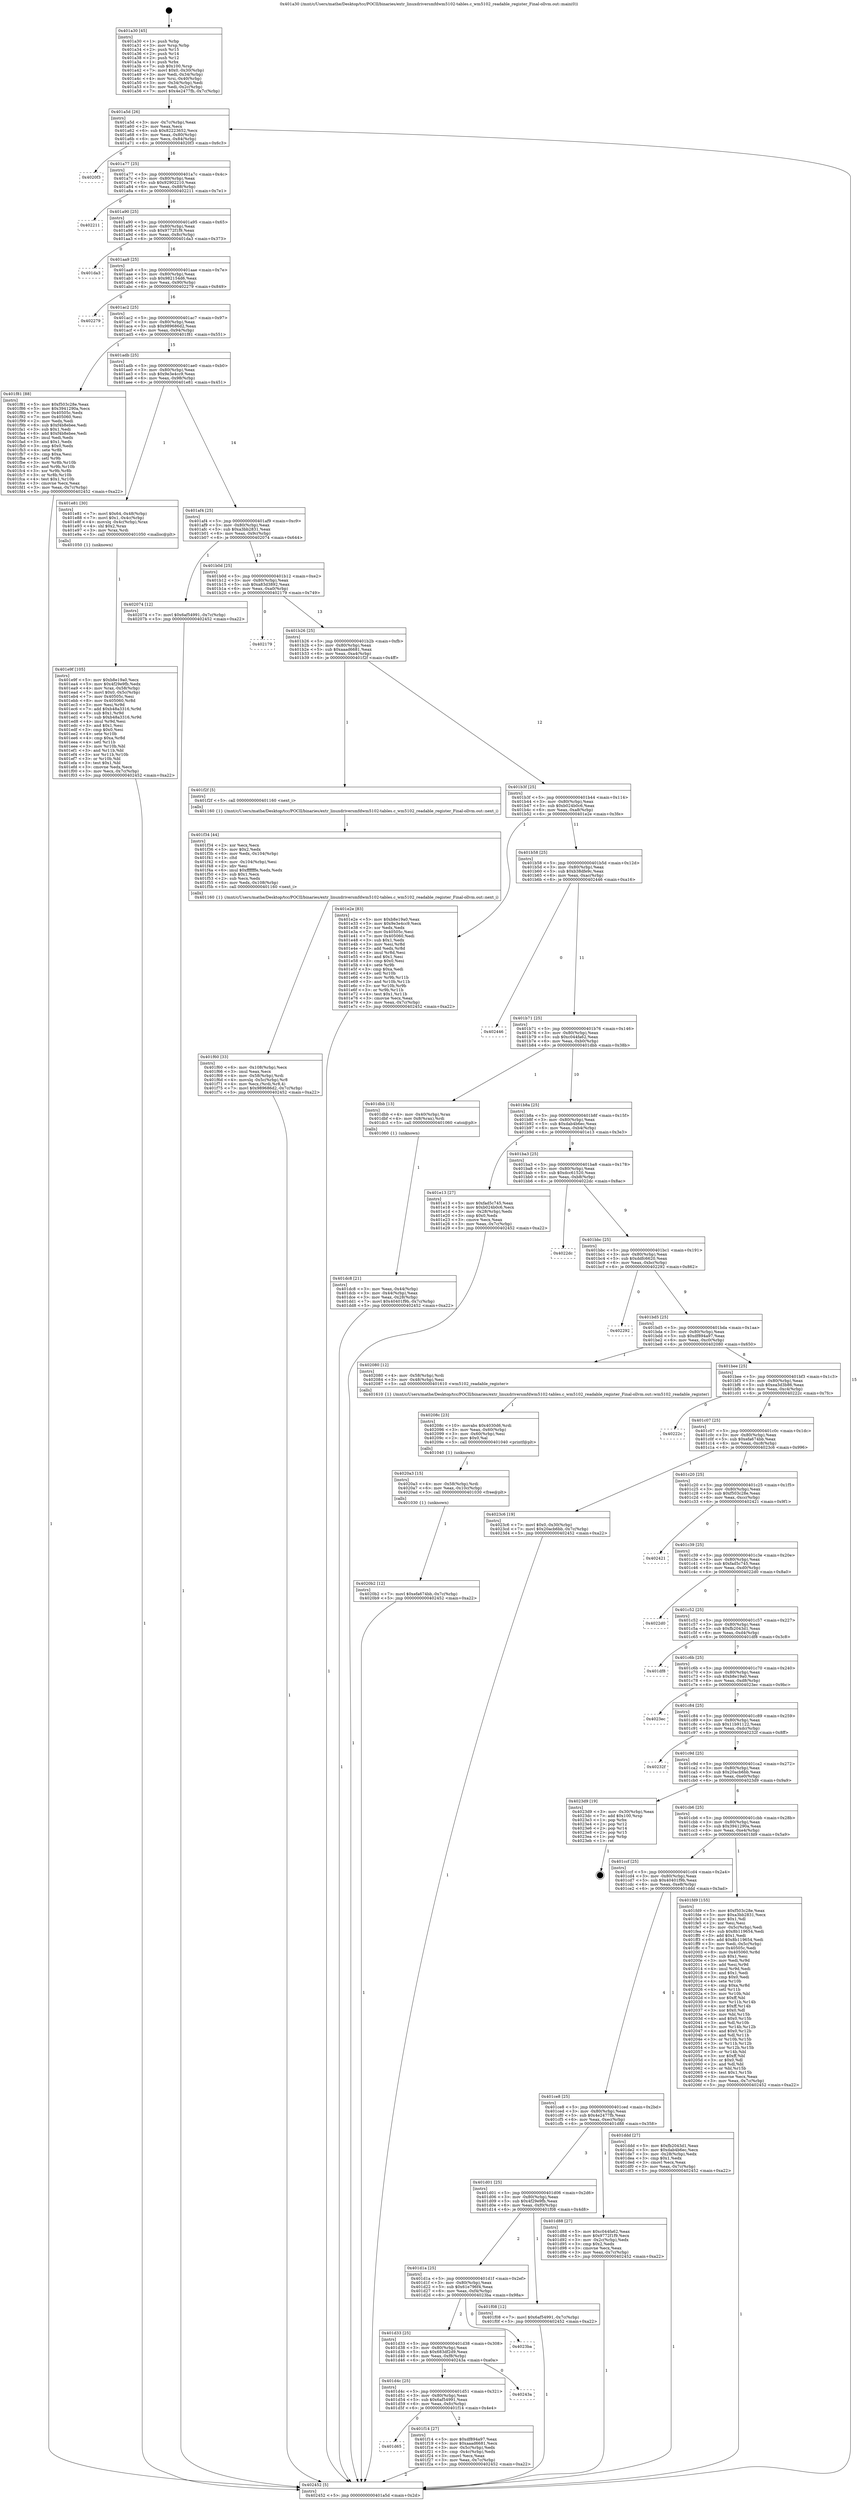 digraph "0x401a30" {
  label = "0x401a30 (/mnt/c/Users/mathe/Desktop/tcc/POCII/binaries/extr_linuxdriversmfdwm5102-tables.c_wm5102_readable_register_Final-ollvm.out::main(0))"
  labelloc = "t"
  node[shape=record]

  Entry [label="",width=0.3,height=0.3,shape=circle,fillcolor=black,style=filled]
  "0x401a5d" [label="{
     0x401a5d [26]\l
     | [instrs]\l
     &nbsp;&nbsp;0x401a5d \<+3\>: mov -0x7c(%rbp),%eax\l
     &nbsp;&nbsp;0x401a60 \<+2\>: mov %eax,%ecx\l
     &nbsp;&nbsp;0x401a62 \<+6\>: sub $0x82223652,%ecx\l
     &nbsp;&nbsp;0x401a68 \<+3\>: mov %eax,-0x80(%rbp)\l
     &nbsp;&nbsp;0x401a6b \<+6\>: mov %ecx,-0x84(%rbp)\l
     &nbsp;&nbsp;0x401a71 \<+6\>: je 00000000004020f3 \<main+0x6c3\>\l
  }"]
  "0x4020f3" [label="{
     0x4020f3\l
  }", style=dashed]
  "0x401a77" [label="{
     0x401a77 [25]\l
     | [instrs]\l
     &nbsp;&nbsp;0x401a77 \<+5\>: jmp 0000000000401a7c \<main+0x4c\>\l
     &nbsp;&nbsp;0x401a7c \<+3\>: mov -0x80(%rbp),%eax\l
     &nbsp;&nbsp;0x401a7f \<+5\>: sub $0x92902210,%eax\l
     &nbsp;&nbsp;0x401a84 \<+6\>: mov %eax,-0x88(%rbp)\l
     &nbsp;&nbsp;0x401a8a \<+6\>: je 0000000000402211 \<main+0x7e1\>\l
  }"]
  Exit [label="",width=0.3,height=0.3,shape=circle,fillcolor=black,style=filled,peripheries=2]
  "0x402211" [label="{
     0x402211\l
  }", style=dashed]
  "0x401a90" [label="{
     0x401a90 [25]\l
     | [instrs]\l
     &nbsp;&nbsp;0x401a90 \<+5\>: jmp 0000000000401a95 \<main+0x65\>\l
     &nbsp;&nbsp;0x401a95 \<+3\>: mov -0x80(%rbp),%eax\l
     &nbsp;&nbsp;0x401a98 \<+5\>: sub $0x9772f1f9,%eax\l
     &nbsp;&nbsp;0x401a9d \<+6\>: mov %eax,-0x8c(%rbp)\l
     &nbsp;&nbsp;0x401aa3 \<+6\>: je 0000000000401da3 \<main+0x373\>\l
  }"]
  "0x4020b2" [label="{
     0x4020b2 [12]\l
     | [instrs]\l
     &nbsp;&nbsp;0x4020b2 \<+7\>: movl $0xefa674bb,-0x7c(%rbp)\l
     &nbsp;&nbsp;0x4020b9 \<+5\>: jmp 0000000000402452 \<main+0xa22\>\l
  }"]
  "0x401da3" [label="{
     0x401da3\l
  }", style=dashed]
  "0x401aa9" [label="{
     0x401aa9 [25]\l
     | [instrs]\l
     &nbsp;&nbsp;0x401aa9 \<+5\>: jmp 0000000000401aae \<main+0x7e\>\l
     &nbsp;&nbsp;0x401aae \<+3\>: mov -0x80(%rbp),%eax\l
     &nbsp;&nbsp;0x401ab1 \<+5\>: sub $0x982154d6,%eax\l
     &nbsp;&nbsp;0x401ab6 \<+6\>: mov %eax,-0x90(%rbp)\l
     &nbsp;&nbsp;0x401abc \<+6\>: je 0000000000402279 \<main+0x849\>\l
  }"]
  "0x4020a3" [label="{
     0x4020a3 [15]\l
     | [instrs]\l
     &nbsp;&nbsp;0x4020a3 \<+4\>: mov -0x58(%rbp),%rdi\l
     &nbsp;&nbsp;0x4020a7 \<+6\>: mov %eax,-0x10c(%rbp)\l
     &nbsp;&nbsp;0x4020ad \<+5\>: call 0000000000401030 \<free@plt\>\l
     | [calls]\l
     &nbsp;&nbsp;0x401030 \{1\} (unknown)\l
  }"]
  "0x402279" [label="{
     0x402279\l
  }", style=dashed]
  "0x401ac2" [label="{
     0x401ac2 [25]\l
     | [instrs]\l
     &nbsp;&nbsp;0x401ac2 \<+5\>: jmp 0000000000401ac7 \<main+0x97\>\l
     &nbsp;&nbsp;0x401ac7 \<+3\>: mov -0x80(%rbp),%eax\l
     &nbsp;&nbsp;0x401aca \<+5\>: sub $0x989686d2,%eax\l
     &nbsp;&nbsp;0x401acf \<+6\>: mov %eax,-0x94(%rbp)\l
     &nbsp;&nbsp;0x401ad5 \<+6\>: je 0000000000401f81 \<main+0x551\>\l
  }"]
  "0x40208c" [label="{
     0x40208c [23]\l
     | [instrs]\l
     &nbsp;&nbsp;0x40208c \<+10\>: movabs $0x4030d6,%rdi\l
     &nbsp;&nbsp;0x402096 \<+3\>: mov %eax,-0x60(%rbp)\l
     &nbsp;&nbsp;0x402099 \<+3\>: mov -0x60(%rbp),%esi\l
     &nbsp;&nbsp;0x40209c \<+2\>: mov $0x0,%al\l
     &nbsp;&nbsp;0x40209e \<+5\>: call 0000000000401040 \<printf@plt\>\l
     | [calls]\l
     &nbsp;&nbsp;0x401040 \{1\} (unknown)\l
  }"]
  "0x401f81" [label="{
     0x401f81 [88]\l
     | [instrs]\l
     &nbsp;&nbsp;0x401f81 \<+5\>: mov $0xf503c28e,%eax\l
     &nbsp;&nbsp;0x401f86 \<+5\>: mov $0x3941290a,%ecx\l
     &nbsp;&nbsp;0x401f8b \<+7\>: mov 0x40505c,%edx\l
     &nbsp;&nbsp;0x401f92 \<+7\>: mov 0x405060,%esi\l
     &nbsp;&nbsp;0x401f99 \<+2\>: mov %edx,%edi\l
     &nbsp;&nbsp;0x401f9b \<+6\>: sub $0xf4b8ebee,%edi\l
     &nbsp;&nbsp;0x401fa1 \<+3\>: sub $0x1,%edi\l
     &nbsp;&nbsp;0x401fa4 \<+6\>: add $0xf4b8ebee,%edi\l
     &nbsp;&nbsp;0x401faa \<+3\>: imul %edi,%edx\l
     &nbsp;&nbsp;0x401fad \<+3\>: and $0x1,%edx\l
     &nbsp;&nbsp;0x401fb0 \<+3\>: cmp $0x0,%edx\l
     &nbsp;&nbsp;0x401fb3 \<+4\>: sete %r8b\l
     &nbsp;&nbsp;0x401fb7 \<+3\>: cmp $0xa,%esi\l
     &nbsp;&nbsp;0x401fba \<+4\>: setl %r9b\l
     &nbsp;&nbsp;0x401fbe \<+3\>: mov %r8b,%r10b\l
     &nbsp;&nbsp;0x401fc1 \<+3\>: and %r9b,%r10b\l
     &nbsp;&nbsp;0x401fc4 \<+3\>: xor %r9b,%r8b\l
     &nbsp;&nbsp;0x401fc7 \<+3\>: or %r8b,%r10b\l
     &nbsp;&nbsp;0x401fca \<+4\>: test $0x1,%r10b\l
     &nbsp;&nbsp;0x401fce \<+3\>: cmovne %ecx,%eax\l
     &nbsp;&nbsp;0x401fd1 \<+3\>: mov %eax,-0x7c(%rbp)\l
     &nbsp;&nbsp;0x401fd4 \<+5\>: jmp 0000000000402452 \<main+0xa22\>\l
  }"]
  "0x401adb" [label="{
     0x401adb [25]\l
     | [instrs]\l
     &nbsp;&nbsp;0x401adb \<+5\>: jmp 0000000000401ae0 \<main+0xb0\>\l
     &nbsp;&nbsp;0x401ae0 \<+3\>: mov -0x80(%rbp),%eax\l
     &nbsp;&nbsp;0x401ae3 \<+5\>: sub $0x9e3e4cc9,%eax\l
     &nbsp;&nbsp;0x401ae8 \<+6\>: mov %eax,-0x98(%rbp)\l
     &nbsp;&nbsp;0x401aee \<+6\>: je 0000000000401e81 \<main+0x451\>\l
  }"]
  "0x401f60" [label="{
     0x401f60 [33]\l
     | [instrs]\l
     &nbsp;&nbsp;0x401f60 \<+6\>: mov -0x108(%rbp),%ecx\l
     &nbsp;&nbsp;0x401f66 \<+3\>: imul %eax,%ecx\l
     &nbsp;&nbsp;0x401f69 \<+4\>: mov -0x58(%rbp),%rdi\l
     &nbsp;&nbsp;0x401f6d \<+4\>: movslq -0x5c(%rbp),%r8\l
     &nbsp;&nbsp;0x401f71 \<+4\>: mov %ecx,(%rdi,%r8,4)\l
     &nbsp;&nbsp;0x401f75 \<+7\>: movl $0x989686d2,-0x7c(%rbp)\l
     &nbsp;&nbsp;0x401f7c \<+5\>: jmp 0000000000402452 \<main+0xa22\>\l
  }"]
  "0x401e81" [label="{
     0x401e81 [30]\l
     | [instrs]\l
     &nbsp;&nbsp;0x401e81 \<+7\>: movl $0x64,-0x48(%rbp)\l
     &nbsp;&nbsp;0x401e88 \<+7\>: movl $0x1,-0x4c(%rbp)\l
     &nbsp;&nbsp;0x401e8f \<+4\>: movslq -0x4c(%rbp),%rax\l
     &nbsp;&nbsp;0x401e93 \<+4\>: shl $0x2,%rax\l
     &nbsp;&nbsp;0x401e97 \<+3\>: mov %rax,%rdi\l
     &nbsp;&nbsp;0x401e9a \<+5\>: call 0000000000401050 \<malloc@plt\>\l
     | [calls]\l
     &nbsp;&nbsp;0x401050 \{1\} (unknown)\l
  }"]
  "0x401af4" [label="{
     0x401af4 [25]\l
     | [instrs]\l
     &nbsp;&nbsp;0x401af4 \<+5\>: jmp 0000000000401af9 \<main+0xc9\>\l
     &nbsp;&nbsp;0x401af9 \<+3\>: mov -0x80(%rbp),%eax\l
     &nbsp;&nbsp;0x401afc \<+5\>: sub $0xa3bb2831,%eax\l
     &nbsp;&nbsp;0x401b01 \<+6\>: mov %eax,-0x9c(%rbp)\l
     &nbsp;&nbsp;0x401b07 \<+6\>: je 0000000000402074 \<main+0x644\>\l
  }"]
  "0x401f34" [label="{
     0x401f34 [44]\l
     | [instrs]\l
     &nbsp;&nbsp;0x401f34 \<+2\>: xor %ecx,%ecx\l
     &nbsp;&nbsp;0x401f36 \<+5\>: mov $0x2,%edx\l
     &nbsp;&nbsp;0x401f3b \<+6\>: mov %edx,-0x104(%rbp)\l
     &nbsp;&nbsp;0x401f41 \<+1\>: cltd\l
     &nbsp;&nbsp;0x401f42 \<+6\>: mov -0x104(%rbp),%esi\l
     &nbsp;&nbsp;0x401f48 \<+2\>: idiv %esi\l
     &nbsp;&nbsp;0x401f4a \<+6\>: imul $0xfffffffe,%edx,%edx\l
     &nbsp;&nbsp;0x401f50 \<+3\>: sub $0x1,%ecx\l
     &nbsp;&nbsp;0x401f53 \<+2\>: sub %ecx,%edx\l
     &nbsp;&nbsp;0x401f55 \<+6\>: mov %edx,-0x108(%rbp)\l
     &nbsp;&nbsp;0x401f5b \<+5\>: call 0000000000401160 \<next_i\>\l
     | [calls]\l
     &nbsp;&nbsp;0x401160 \{1\} (/mnt/c/Users/mathe/Desktop/tcc/POCII/binaries/extr_linuxdriversmfdwm5102-tables.c_wm5102_readable_register_Final-ollvm.out::next_i)\l
  }"]
  "0x402074" [label="{
     0x402074 [12]\l
     | [instrs]\l
     &nbsp;&nbsp;0x402074 \<+7\>: movl $0x6af54991,-0x7c(%rbp)\l
     &nbsp;&nbsp;0x40207b \<+5\>: jmp 0000000000402452 \<main+0xa22\>\l
  }"]
  "0x401b0d" [label="{
     0x401b0d [25]\l
     | [instrs]\l
     &nbsp;&nbsp;0x401b0d \<+5\>: jmp 0000000000401b12 \<main+0xe2\>\l
     &nbsp;&nbsp;0x401b12 \<+3\>: mov -0x80(%rbp),%eax\l
     &nbsp;&nbsp;0x401b15 \<+5\>: sub $0xa83d3892,%eax\l
     &nbsp;&nbsp;0x401b1a \<+6\>: mov %eax,-0xa0(%rbp)\l
     &nbsp;&nbsp;0x401b20 \<+6\>: je 0000000000402179 \<main+0x749\>\l
  }"]
  "0x401d65" [label="{
     0x401d65\l
  }", style=dashed]
  "0x402179" [label="{
     0x402179\l
  }", style=dashed]
  "0x401b26" [label="{
     0x401b26 [25]\l
     | [instrs]\l
     &nbsp;&nbsp;0x401b26 \<+5\>: jmp 0000000000401b2b \<main+0xfb\>\l
     &nbsp;&nbsp;0x401b2b \<+3\>: mov -0x80(%rbp),%eax\l
     &nbsp;&nbsp;0x401b2e \<+5\>: sub $0xaaad6681,%eax\l
     &nbsp;&nbsp;0x401b33 \<+6\>: mov %eax,-0xa4(%rbp)\l
     &nbsp;&nbsp;0x401b39 \<+6\>: je 0000000000401f2f \<main+0x4ff\>\l
  }"]
  "0x401f14" [label="{
     0x401f14 [27]\l
     | [instrs]\l
     &nbsp;&nbsp;0x401f14 \<+5\>: mov $0xdf894a97,%eax\l
     &nbsp;&nbsp;0x401f19 \<+5\>: mov $0xaaad6681,%ecx\l
     &nbsp;&nbsp;0x401f1e \<+3\>: mov -0x5c(%rbp),%edx\l
     &nbsp;&nbsp;0x401f21 \<+3\>: cmp -0x4c(%rbp),%edx\l
     &nbsp;&nbsp;0x401f24 \<+3\>: cmovl %ecx,%eax\l
     &nbsp;&nbsp;0x401f27 \<+3\>: mov %eax,-0x7c(%rbp)\l
     &nbsp;&nbsp;0x401f2a \<+5\>: jmp 0000000000402452 \<main+0xa22\>\l
  }"]
  "0x401f2f" [label="{
     0x401f2f [5]\l
     | [instrs]\l
     &nbsp;&nbsp;0x401f2f \<+5\>: call 0000000000401160 \<next_i\>\l
     | [calls]\l
     &nbsp;&nbsp;0x401160 \{1\} (/mnt/c/Users/mathe/Desktop/tcc/POCII/binaries/extr_linuxdriversmfdwm5102-tables.c_wm5102_readable_register_Final-ollvm.out::next_i)\l
  }"]
  "0x401b3f" [label="{
     0x401b3f [25]\l
     | [instrs]\l
     &nbsp;&nbsp;0x401b3f \<+5\>: jmp 0000000000401b44 \<main+0x114\>\l
     &nbsp;&nbsp;0x401b44 \<+3\>: mov -0x80(%rbp),%eax\l
     &nbsp;&nbsp;0x401b47 \<+5\>: sub $0xb024b0c6,%eax\l
     &nbsp;&nbsp;0x401b4c \<+6\>: mov %eax,-0xa8(%rbp)\l
     &nbsp;&nbsp;0x401b52 \<+6\>: je 0000000000401e2e \<main+0x3fe\>\l
  }"]
  "0x401d4c" [label="{
     0x401d4c [25]\l
     | [instrs]\l
     &nbsp;&nbsp;0x401d4c \<+5\>: jmp 0000000000401d51 \<main+0x321\>\l
     &nbsp;&nbsp;0x401d51 \<+3\>: mov -0x80(%rbp),%eax\l
     &nbsp;&nbsp;0x401d54 \<+5\>: sub $0x6af54991,%eax\l
     &nbsp;&nbsp;0x401d59 \<+6\>: mov %eax,-0xfc(%rbp)\l
     &nbsp;&nbsp;0x401d5f \<+6\>: je 0000000000401f14 \<main+0x4e4\>\l
  }"]
  "0x401e2e" [label="{
     0x401e2e [83]\l
     | [instrs]\l
     &nbsp;&nbsp;0x401e2e \<+5\>: mov $0xb8e19a0,%eax\l
     &nbsp;&nbsp;0x401e33 \<+5\>: mov $0x9e3e4cc9,%ecx\l
     &nbsp;&nbsp;0x401e38 \<+2\>: xor %edx,%edx\l
     &nbsp;&nbsp;0x401e3a \<+7\>: mov 0x40505c,%esi\l
     &nbsp;&nbsp;0x401e41 \<+7\>: mov 0x405060,%edi\l
     &nbsp;&nbsp;0x401e48 \<+3\>: sub $0x1,%edx\l
     &nbsp;&nbsp;0x401e4b \<+3\>: mov %esi,%r8d\l
     &nbsp;&nbsp;0x401e4e \<+3\>: add %edx,%r8d\l
     &nbsp;&nbsp;0x401e51 \<+4\>: imul %r8d,%esi\l
     &nbsp;&nbsp;0x401e55 \<+3\>: and $0x1,%esi\l
     &nbsp;&nbsp;0x401e58 \<+3\>: cmp $0x0,%esi\l
     &nbsp;&nbsp;0x401e5b \<+4\>: sete %r9b\l
     &nbsp;&nbsp;0x401e5f \<+3\>: cmp $0xa,%edi\l
     &nbsp;&nbsp;0x401e62 \<+4\>: setl %r10b\l
     &nbsp;&nbsp;0x401e66 \<+3\>: mov %r9b,%r11b\l
     &nbsp;&nbsp;0x401e69 \<+3\>: and %r10b,%r11b\l
     &nbsp;&nbsp;0x401e6c \<+3\>: xor %r10b,%r9b\l
     &nbsp;&nbsp;0x401e6f \<+3\>: or %r9b,%r11b\l
     &nbsp;&nbsp;0x401e72 \<+4\>: test $0x1,%r11b\l
     &nbsp;&nbsp;0x401e76 \<+3\>: cmovne %ecx,%eax\l
     &nbsp;&nbsp;0x401e79 \<+3\>: mov %eax,-0x7c(%rbp)\l
     &nbsp;&nbsp;0x401e7c \<+5\>: jmp 0000000000402452 \<main+0xa22\>\l
  }"]
  "0x401b58" [label="{
     0x401b58 [25]\l
     | [instrs]\l
     &nbsp;&nbsp;0x401b58 \<+5\>: jmp 0000000000401b5d \<main+0x12d\>\l
     &nbsp;&nbsp;0x401b5d \<+3\>: mov -0x80(%rbp),%eax\l
     &nbsp;&nbsp;0x401b60 \<+5\>: sub $0xb38dfe9c,%eax\l
     &nbsp;&nbsp;0x401b65 \<+6\>: mov %eax,-0xac(%rbp)\l
     &nbsp;&nbsp;0x401b6b \<+6\>: je 0000000000402446 \<main+0xa16\>\l
  }"]
  "0x40243a" [label="{
     0x40243a\l
  }", style=dashed]
  "0x402446" [label="{
     0x402446\l
  }", style=dashed]
  "0x401b71" [label="{
     0x401b71 [25]\l
     | [instrs]\l
     &nbsp;&nbsp;0x401b71 \<+5\>: jmp 0000000000401b76 \<main+0x146\>\l
     &nbsp;&nbsp;0x401b76 \<+3\>: mov -0x80(%rbp),%eax\l
     &nbsp;&nbsp;0x401b79 \<+5\>: sub $0xc044fa62,%eax\l
     &nbsp;&nbsp;0x401b7e \<+6\>: mov %eax,-0xb0(%rbp)\l
     &nbsp;&nbsp;0x401b84 \<+6\>: je 0000000000401dbb \<main+0x38b\>\l
  }"]
  "0x401d33" [label="{
     0x401d33 [25]\l
     | [instrs]\l
     &nbsp;&nbsp;0x401d33 \<+5\>: jmp 0000000000401d38 \<main+0x308\>\l
     &nbsp;&nbsp;0x401d38 \<+3\>: mov -0x80(%rbp),%eax\l
     &nbsp;&nbsp;0x401d3b \<+5\>: sub $0x683df2d9,%eax\l
     &nbsp;&nbsp;0x401d40 \<+6\>: mov %eax,-0xf8(%rbp)\l
     &nbsp;&nbsp;0x401d46 \<+6\>: je 000000000040243a \<main+0xa0a\>\l
  }"]
  "0x401dbb" [label="{
     0x401dbb [13]\l
     | [instrs]\l
     &nbsp;&nbsp;0x401dbb \<+4\>: mov -0x40(%rbp),%rax\l
     &nbsp;&nbsp;0x401dbf \<+4\>: mov 0x8(%rax),%rdi\l
     &nbsp;&nbsp;0x401dc3 \<+5\>: call 0000000000401060 \<atoi@plt\>\l
     | [calls]\l
     &nbsp;&nbsp;0x401060 \{1\} (unknown)\l
  }"]
  "0x401b8a" [label="{
     0x401b8a [25]\l
     | [instrs]\l
     &nbsp;&nbsp;0x401b8a \<+5\>: jmp 0000000000401b8f \<main+0x15f\>\l
     &nbsp;&nbsp;0x401b8f \<+3\>: mov -0x80(%rbp),%eax\l
     &nbsp;&nbsp;0x401b92 \<+5\>: sub $0xdab4b6ec,%eax\l
     &nbsp;&nbsp;0x401b97 \<+6\>: mov %eax,-0xb4(%rbp)\l
     &nbsp;&nbsp;0x401b9d \<+6\>: je 0000000000401e13 \<main+0x3e3\>\l
  }"]
  "0x4023ba" [label="{
     0x4023ba\l
  }", style=dashed]
  "0x401e13" [label="{
     0x401e13 [27]\l
     | [instrs]\l
     &nbsp;&nbsp;0x401e13 \<+5\>: mov $0xfad5c745,%eax\l
     &nbsp;&nbsp;0x401e18 \<+5\>: mov $0xb024b0c6,%ecx\l
     &nbsp;&nbsp;0x401e1d \<+3\>: mov -0x28(%rbp),%edx\l
     &nbsp;&nbsp;0x401e20 \<+3\>: cmp $0x0,%edx\l
     &nbsp;&nbsp;0x401e23 \<+3\>: cmove %ecx,%eax\l
     &nbsp;&nbsp;0x401e26 \<+3\>: mov %eax,-0x7c(%rbp)\l
     &nbsp;&nbsp;0x401e29 \<+5\>: jmp 0000000000402452 \<main+0xa22\>\l
  }"]
  "0x401ba3" [label="{
     0x401ba3 [25]\l
     | [instrs]\l
     &nbsp;&nbsp;0x401ba3 \<+5\>: jmp 0000000000401ba8 \<main+0x178\>\l
     &nbsp;&nbsp;0x401ba8 \<+3\>: mov -0x80(%rbp),%eax\l
     &nbsp;&nbsp;0x401bab \<+5\>: sub $0xdcc61520,%eax\l
     &nbsp;&nbsp;0x401bb0 \<+6\>: mov %eax,-0xb8(%rbp)\l
     &nbsp;&nbsp;0x401bb6 \<+6\>: je 00000000004022dc \<main+0x8ac\>\l
  }"]
  "0x401d1a" [label="{
     0x401d1a [25]\l
     | [instrs]\l
     &nbsp;&nbsp;0x401d1a \<+5\>: jmp 0000000000401d1f \<main+0x2ef\>\l
     &nbsp;&nbsp;0x401d1f \<+3\>: mov -0x80(%rbp),%eax\l
     &nbsp;&nbsp;0x401d22 \<+5\>: sub $0x61e796f4,%eax\l
     &nbsp;&nbsp;0x401d27 \<+6\>: mov %eax,-0xf4(%rbp)\l
     &nbsp;&nbsp;0x401d2d \<+6\>: je 00000000004023ba \<main+0x98a\>\l
  }"]
  "0x4022dc" [label="{
     0x4022dc\l
  }", style=dashed]
  "0x401bbc" [label="{
     0x401bbc [25]\l
     | [instrs]\l
     &nbsp;&nbsp;0x401bbc \<+5\>: jmp 0000000000401bc1 \<main+0x191\>\l
     &nbsp;&nbsp;0x401bc1 \<+3\>: mov -0x80(%rbp),%eax\l
     &nbsp;&nbsp;0x401bc4 \<+5\>: sub $0xddfc6620,%eax\l
     &nbsp;&nbsp;0x401bc9 \<+6\>: mov %eax,-0xbc(%rbp)\l
     &nbsp;&nbsp;0x401bcf \<+6\>: je 0000000000402292 \<main+0x862\>\l
  }"]
  "0x401f08" [label="{
     0x401f08 [12]\l
     | [instrs]\l
     &nbsp;&nbsp;0x401f08 \<+7\>: movl $0x6af54991,-0x7c(%rbp)\l
     &nbsp;&nbsp;0x401f0f \<+5\>: jmp 0000000000402452 \<main+0xa22\>\l
  }"]
  "0x402292" [label="{
     0x402292\l
  }", style=dashed]
  "0x401bd5" [label="{
     0x401bd5 [25]\l
     | [instrs]\l
     &nbsp;&nbsp;0x401bd5 \<+5\>: jmp 0000000000401bda \<main+0x1aa\>\l
     &nbsp;&nbsp;0x401bda \<+3\>: mov -0x80(%rbp),%eax\l
     &nbsp;&nbsp;0x401bdd \<+5\>: sub $0xdf894a97,%eax\l
     &nbsp;&nbsp;0x401be2 \<+6\>: mov %eax,-0xc0(%rbp)\l
     &nbsp;&nbsp;0x401be8 \<+6\>: je 0000000000402080 \<main+0x650\>\l
  }"]
  "0x401e9f" [label="{
     0x401e9f [105]\l
     | [instrs]\l
     &nbsp;&nbsp;0x401e9f \<+5\>: mov $0xb8e19a0,%ecx\l
     &nbsp;&nbsp;0x401ea4 \<+5\>: mov $0x4f29e9fb,%edx\l
     &nbsp;&nbsp;0x401ea9 \<+4\>: mov %rax,-0x58(%rbp)\l
     &nbsp;&nbsp;0x401ead \<+7\>: movl $0x0,-0x5c(%rbp)\l
     &nbsp;&nbsp;0x401eb4 \<+7\>: mov 0x40505c,%esi\l
     &nbsp;&nbsp;0x401ebb \<+8\>: mov 0x405060,%r8d\l
     &nbsp;&nbsp;0x401ec3 \<+3\>: mov %esi,%r9d\l
     &nbsp;&nbsp;0x401ec6 \<+7\>: add $0xb48a3316,%r9d\l
     &nbsp;&nbsp;0x401ecd \<+4\>: sub $0x1,%r9d\l
     &nbsp;&nbsp;0x401ed1 \<+7\>: sub $0xb48a3316,%r9d\l
     &nbsp;&nbsp;0x401ed8 \<+4\>: imul %r9d,%esi\l
     &nbsp;&nbsp;0x401edc \<+3\>: and $0x1,%esi\l
     &nbsp;&nbsp;0x401edf \<+3\>: cmp $0x0,%esi\l
     &nbsp;&nbsp;0x401ee2 \<+4\>: sete %r10b\l
     &nbsp;&nbsp;0x401ee6 \<+4\>: cmp $0xa,%r8d\l
     &nbsp;&nbsp;0x401eea \<+4\>: setl %r11b\l
     &nbsp;&nbsp;0x401eee \<+3\>: mov %r10b,%bl\l
     &nbsp;&nbsp;0x401ef1 \<+3\>: and %r11b,%bl\l
     &nbsp;&nbsp;0x401ef4 \<+3\>: xor %r11b,%r10b\l
     &nbsp;&nbsp;0x401ef7 \<+3\>: or %r10b,%bl\l
     &nbsp;&nbsp;0x401efa \<+3\>: test $0x1,%bl\l
     &nbsp;&nbsp;0x401efd \<+3\>: cmovne %edx,%ecx\l
     &nbsp;&nbsp;0x401f00 \<+3\>: mov %ecx,-0x7c(%rbp)\l
     &nbsp;&nbsp;0x401f03 \<+5\>: jmp 0000000000402452 \<main+0xa22\>\l
  }"]
  "0x402080" [label="{
     0x402080 [12]\l
     | [instrs]\l
     &nbsp;&nbsp;0x402080 \<+4\>: mov -0x58(%rbp),%rdi\l
     &nbsp;&nbsp;0x402084 \<+3\>: mov -0x48(%rbp),%esi\l
     &nbsp;&nbsp;0x402087 \<+5\>: call 0000000000401610 \<wm5102_readable_register\>\l
     | [calls]\l
     &nbsp;&nbsp;0x401610 \{1\} (/mnt/c/Users/mathe/Desktop/tcc/POCII/binaries/extr_linuxdriversmfdwm5102-tables.c_wm5102_readable_register_Final-ollvm.out::wm5102_readable_register)\l
  }"]
  "0x401bee" [label="{
     0x401bee [25]\l
     | [instrs]\l
     &nbsp;&nbsp;0x401bee \<+5\>: jmp 0000000000401bf3 \<main+0x1c3\>\l
     &nbsp;&nbsp;0x401bf3 \<+3\>: mov -0x80(%rbp),%eax\l
     &nbsp;&nbsp;0x401bf6 \<+5\>: sub $0xea3d3b86,%eax\l
     &nbsp;&nbsp;0x401bfb \<+6\>: mov %eax,-0xc4(%rbp)\l
     &nbsp;&nbsp;0x401c01 \<+6\>: je 000000000040222c \<main+0x7fc\>\l
  }"]
  "0x401dc8" [label="{
     0x401dc8 [21]\l
     | [instrs]\l
     &nbsp;&nbsp;0x401dc8 \<+3\>: mov %eax,-0x44(%rbp)\l
     &nbsp;&nbsp;0x401dcb \<+3\>: mov -0x44(%rbp),%eax\l
     &nbsp;&nbsp;0x401dce \<+3\>: mov %eax,-0x28(%rbp)\l
     &nbsp;&nbsp;0x401dd1 \<+7\>: movl $0x40401f9b,-0x7c(%rbp)\l
     &nbsp;&nbsp;0x401dd8 \<+5\>: jmp 0000000000402452 \<main+0xa22\>\l
  }"]
  "0x40222c" [label="{
     0x40222c\l
  }", style=dashed]
  "0x401c07" [label="{
     0x401c07 [25]\l
     | [instrs]\l
     &nbsp;&nbsp;0x401c07 \<+5\>: jmp 0000000000401c0c \<main+0x1dc\>\l
     &nbsp;&nbsp;0x401c0c \<+3\>: mov -0x80(%rbp),%eax\l
     &nbsp;&nbsp;0x401c0f \<+5\>: sub $0xefa674bb,%eax\l
     &nbsp;&nbsp;0x401c14 \<+6\>: mov %eax,-0xc8(%rbp)\l
     &nbsp;&nbsp;0x401c1a \<+6\>: je 00000000004023c6 \<main+0x996\>\l
  }"]
  "0x401a30" [label="{
     0x401a30 [45]\l
     | [instrs]\l
     &nbsp;&nbsp;0x401a30 \<+1\>: push %rbp\l
     &nbsp;&nbsp;0x401a31 \<+3\>: mov %rsp,%rbp\l
     &nbsp;&nbsp;0x401a34 \<+2\>: push %r15\l
     &nbsp;&nbsp;0x401a36 \<+2\>: push %r14\l
     &nbsp;&nbsp;0x401a38 \<+2\>: push %r12\l
     &nbsp;&nbsp;0x401a3a \<+1\>: push %rbx\l
     &nbsp;&nbsp;0x401a3b \<+7\>: sub $0x100,%rsp\l
     &nbsp;&nbsp;0x401a42 \<+7\>: movl $0x0,-0x30(%rbp)\l
     &nbsp;&nbsp;0x401a49 \<+3\>: mov %edi,-0x34(%rbp)\l
     &nbsp;&nbsp;0x401a4c \<+4\>: mov %rsi,-0x40(%rbp)\l
     &nbsp;&nbsp;0x401a50 \<+3\>: mov -0x34(%rbp),%edi\l
     &nbsp;&nbsp;0x401a53 \<+3\>: mov %edi,-0x2c(%rbp)\l
     &nbsp;&nbsp;0x401a56 \<+7\>: movl $0x4e2477fb,-0x7c(%rbp)\l
  }"]
  "0x4023c6" [label="{
     0x4023c6 [19]\l
     | [instrs]\l
     &nbsp;&nbsp;0x4023c6 \<+7\>: movl $0x0,-0x30(%rbp)\l
     &nbsp;&nbsp;0x4023cd \<+7\>: movl $0x20acb6bb,-0x7c(%rbp)\l
     &nbsp;&nbsp;0x4023d4 \<+5\>: jmp 0000000000402452 \<main+0xa22\>\l
  }"]
  "0x401c20" [label="{
     0x401c20 [25]\l
     | [instrs]\l
     &nbsp;&nbsp;0x401c20 \<+5\>: jmp 0000000000401c25 \<main+0x1f5\>\l
     &nbsp;&nbsp;0x401c25 \<+3\>: mov -0x80(%rbp),%eax\l
     &nbsp;&nbsp;0x401c28 \<+5\>: sub $0xf503c28e,%eax\l
     &nbsp;&nbsp;0x401c2d \<+6\>: mov %eax,-0xcc(%rbp)\l
     &nbsp;&nbsp;0x401c33 \<+6\>: je 0000000000402421 \<main+0x9f1\>\l
  }"]
  "0x402452" [label="{
     0x402452 [5]\l
     | [instrs]\l
     &nbsp;&nbsp;0x402452 \<+5\>: jmp 0000000000401a5d \<main+0x2d\>\l
  }"]
  "0x402421" [label="{
     0x402421\l
  }", style=dashed]
  "0x401c39" [label="{
     0x401c39 [25]\l
     | [instrs]\l
     &nbsp;&nbsp;0x401c39 \<+5\>: jmp 0000000000401c3e \<main+0x20e\>\l
     &nbsp;&nbsp;0x401c3e \<+3\>: mov -0x80(%rbp),%eax\l
     &nbsp;&nbsp;0x401c41 \<+5\>: sub $0xfad5c745,%eax\l
     &nbsp;&nbsp;0x401c46 \<+6\>: mov %eax,-0xd0(%rbp)\l
     &nbsp;&nbsp;0x401c4c \<+6\>: je 00000000004022d0 \<main+0x8a0\>\l
  }"]
  "0x401d01" [label="{
     0x401d01 [25]\l
     | [instrs]\l
     &nbsp;&nbsp;0x401d01 \<+5\>: jmp 0000000000401d06 \<main+0x2d6\>\l
     &nbsp;&nbsp;0x401d06 \<+3\>: mov -0x80(%rbp),%eax\l
     &nbsp;&nbsp;0x401d09 \<+5\>: sub $0x4f29e9fb,%eax\l
     &nbsp;&nbsp;0x401d0e \<+6\>: mov %eax,-0xf0(%rbp)\l
     &nbsp;&nbsp;0x401d14 \<+6\>: je 0000000000401f08 \<main+0x4d8\>\l
  }"]
  "0x4022d0" [label="{
     0x4022d0\l
  }", style=dashed]
  "0x401c52" [label="{
     0x401c52 [25]\l
     | [instrs]\l
     &nbsp;&nbsp;0x401c52 \<+5\>: jmp 0000000000401c57 \<main+0x227\>\l
     &nbsp;&nbsp;0x401c57 \<+3\>: mov -0x80(%rbp),%eax\l
     &nbsp;&nbsp;0x401c5a \<+5\>: sub $0xfb2043d1,%eax\l
     &nbsp;&nbsp;0x401c5f \<+6\>: mov %eax,-0xd4(%rbp)\l
     &nbsp;&nbsp;0x401c65 \<+6\>: je 0000000000401df8 \<main+0x3c8\>\l
  }"]
  "0x401d88" [label="{
     0x401d88 [27]\l
     | [instrs]\l
     &nbsp;&nbsp;0x401d88 \<+5\>: mov $0xc044fa62,%eax\l
     &nbsp;&nbsp;0x401d8d \<+5\>: mov $0x9772f1f9,%ecx\l
     &nbsp;&nbsp;0x401d92 \<+3\>: mov -0x2c(%rbp),%edx\l
     &nbsp;&nbsp;0x401d95 \<+3\>: cmp $0x2,%edx\l
     &nbsp;&nbsp;0x401d98 \<+3\>: cmovne %ecx,%eax\l
     &nbsp;&nbsp;0x401d9b \<+3\>: mov %eax,-0x7c(%rbp)\l
     &nbsp;&nbsp;0x401d9e \<+5\>: jmp 0000000000402452 \<main+0xa22\>\l
  }"]
  "0x401df8" [label="{
     0x401df8\l
  }", style=dashed]
  "0x401c6b" [label="{
     0x401c6b [25]\l
     | [instrs]\l
     &nbsp;&nbsp;0x401c6b \<+5\>: jmp 0000000000401c70 \<main+0x240\>\l
     &nbsp;&nbsp;0x401c70 \<+3\>: mov -0x80(%rbp),%eax\l
     &nbsp;&nbsp;0x401c73 \<+5\>: sub $0xb8e19a0,%eax\l
     &nbsp;&nbsp;0x401c78 \<+6\>: mov %eax,-0xd8(%rbp)\l
     &nbsp;&nbsp;0x401c7e \<+6\>: je 00000000004023ec \<main+0x9bc\>\l
  }"]
  "0x401ce8" [label="{
     0x401ce8 [25]\l
     | [instrs]\l
     &nbsp;&nbsp;0x401ce8 \<+5\>: jmp 0000000000401ced \<main+0x2bd\>\l
     &nbsp;&nbsp;0x401ced \<+3\>: mov -0x80(%rbp),%eax\l
     &nbsp;&nbsp;0x401cf0 \<+5\>: sub $0x4e2477fb,%eax\l
     &nbsp;&nbsp;0x401cf5 \<+6\>: mov %eax,-0xec(%rbp)\l
     &nbsp;&nbsp;0x401cfb \<+6\>: je 0000000000401d88 \<main+0x358\>\l
  }"]
  "0x4023ec" [label="{
     0x4023ec\l
  }", style=dashed]
  "0x401c84" [label="{
     0x401c84 [25]\l
     | [instrs]\l
     &nbsp;&nbsp;0x401c84 \<+5\>: jmp 0000000000401c89 \<main+0x259\>\l
     &nbsp;&nbsp;0x401c89 \<+3\>: mov -0x80(%rbp),%eax\l
     &nbsp;&nbsp;0x401c8c \<+5\>: sub $0x11b91122,%eax\l
     &nbsp;&nbsp;0x401c91 \<+6\>: mov %eax,-0xdc(%rbp)\l
     &nbsp;&nbsp;0x401c97 \<+6\>: je 000000000040232f \<main+0x8ff\>\l
  }"]
  "0x401ddd" [label="{
     0x401ddd [27]\l
     | [instrs]\l
     &nbsp;&nbsp;0x401ddd \<+5\>: mov $0xfb2043d1,%eax\l
     &nbsp;&nbsp;0x401de2 \<+5\>: mov $0xdab4b6ec,%ecx\l
     &nbsp;&nbsp;0x401de7 \<+3\>: mov -0x28(%rbp),%edx\l
     &nbsp;&nbsp;0x401dea \<+3\>: cmp $0x1,%edx\l
     &nbsp;&nbsp;0x401ded \<+3\>: cmovl %ecx,%eax\l
     &nbsp;&nbsp;0x401df0 \<+3\>: mov %eax,-0x7c(%rbp)\l
     &nbsp;&nbsp;0x401df3 \<+5\>: jmp 0000000000402452 \<main+0xa22\>\l
  }"]
  "0x40232f" [label="{
     0x40232f\l
  }", style=dashed]
  "0x401c9d" [label="{
     0x401c9d [25]\l
     | [instrs]\l
     &nbsp;&nbsp;0x401c9d \<+5\>: jmp 0000000000401ca2 \<main+0x272\>\l
     &nbsp;&nbsp;0x401ca2 \<+3\>: mov -0x80(%rbp),%eax\l
     &nbsp;&nbsp;0x401ca5 \<+5\>: sub $0x20acb6bb,%eax\l
     &nbsp;&nbsp;0x401caa \<+6\>: mov %eax,-0xe0(%rbp)\l
     &nbsp;&nbsp;0x401cb0 \<+6\>: je 00000000004023d9 \<main+0x9a9\>\l
  }"]
  "0x401ccf" [label="{
     0x401ccf [25]\l
     | [instrs]\l
     &nbsp;&nbsp;0x401ccf \<+5\>: jmp 0000000000401cd4 \<main+0x2a4\>\l
     &nbsp;&nbsp;0x401cd4 \<+3\>: mov -0x80(%rbp),%eax\l
     &nbsp;&nbsp;0x401cd7 \<+5\>: sub $0x40401f9b,%eax\l
     &nbsp;&nbsp;0x401cdc \<+6\>: mov %eax,-0xe8(%rbp)\l
     &nbsp;&nbsp;0x401ce2 \<+6\>: je 0000000000401ddd \<main+0x3ad\>\l
  }"]
  "0x4023d9" [label="{
     0x4023d9 [19]\l
     | [instrs]\l
     &nbsp;&nbsp;0x4023d9 \<+3\>: mov -0x30(%rbp),%eax\l
     &nbsp;&nbsp;0x4023dc \<+7\>: add $0x100,%rsp\l
     &nbsp;&nbsp;0x4023e3 \<+1\>: pop %rbx\l
     &nbsp;&nbsp;0x4023e4 \<+2\>: pop %r12\l
     &nbsp;&nbsp;0x4023e6 \<+2\>: pop %r14\l
     &nbsp;&nbsp;0x4023e8 \<+2\>: pop %r15\l
     &nbsp;&nbsp;0x4023ea \<+1\>: pop %rbp\l
     &nbsp;&nbsp;0x4023eb \<+1\>: ret\l
  }"]
  "0x401cb6" [label="{
     0x401cb6 [25]\l
     | [instrs]\l
     &nbsp;&nbsp;0x401cb6 \<+5\>: jmp 0000000000401cbb \<main+0x28b\>\l
     &nbsp;&nbsp;0x401cbb \<+3\>: mov -0x80(%rbp),%eax\l
     &nbsp;&nbsp;0x401cbe \<+5\>: sub $0x3941290a,%eax\l
     &nbsp;&nbsp;0x401cc3 \<+6\>: mov %eax,-0xe4(%rbp)\l
     &nbsp;&nbsp;0x401cc9 \<+6\>: je 0000000000401fd9 \<main+0x5a9\>\l
  }"]
  "0x401fd9" [label="{
     0x401fd9 [155]\l
     | [instrs]\l
     &nbsp;&nbsp;0x401fd9 \<+5\>: mov $0xf503c28e,%eax\l
     &nbsp;&nbsp;0x401fde \<+5\>: mov $0xa3bb2831,%ecx\l
     &nbsp;&nbsp;0x401fe3 \<+2\>: mov $0x1,%dl\l
     &nbsp;&nbsp;0x401fe5 \<+2\>: xor %esi,%esi\l
     &nbsp;&nbsp;0x401fe7 \<+3\>: mov -0x5c(%rbp),%edi\l
     &nbsp;&nbsp;0x401fea \<+6\>: sub $0x8b119654,%edi\l
     &nbsp;&nbsp;0x401ff0 \<+3\>: add $0x1,%edi\l
     &nbsp;&nbsp;0x401ff3 \<+6\>: add $0x8b119654,%edi\l
     &nbsp;&nbsp;0x401ff9 \<+3\>: mov %edi,-0x5c(%rbp)\l
     &nbsp;&nbsp;0x401ffc \<+7\>: mov 0x40505c,%edi\l
     &nbsp;&nbsp;0x402003 \<+8\>: mov 0x405060,%r8d\l
     &nbsp;&nbsp;0x40200b \<+3\>: sub $0x1,%esi\l
     &nbsp;&nbsp;0x40200e \<+3\>: mov %edi,%r9d\l
     &nbsp;&nbsp;0x402011 \<+3\>: add %esi,%r9d\l
     &nbsp;&nbsp;0x402014 \<+4\>: imul %r9d,%edi\l
     &nbsp;&nbsp;0x402018 \<+3\>: and $0x1,%edi\l
     &nbsp;&nbsp;0x40201b \<+3\>: cmp $0x0,%edi\l
     &nbsp;&nbsp;0x40201e \<+4\>: sete %r10b\l
     &nbsp;&nbsp;0x402022 \<+4\>: cmp $0xa,%r8d\l
     &nbsp;&nbsp;0x402026 \<+4\>: setl %r11b\l
     &nbsp;&nbsp;0x40202a \<+3\>: mov %r10b,%bl\l
     &nbsp;&nbsp;0x40202d \<+3\>: xor $0xff,%bl\l
     &nbsp;&nbsp;0x402030 \<+3\>: mov %r11b,%r14b\l
     &nbsp;&nbsp;0x402033 \<+4\>: xor $0xff,%r14b\l
     &nbsp;&nbsp;0x402037 \<+3\>: xor $0x0,%dl\l
     &nbsp;&nbsp;0x40203a \<+3\>: mov %bl,%r15b\l
     &nbsp;&nbsp;0x40203d \<+4\>: and $0x0,%r15b\l
     &nbsp;&nbsp;0x402041 \<+3\>: and %dl,%r10b\l
     &nbsp;&nbsp;0x402044 \<+3\>: mov %r14b,%r12b\l
     &nbsp;&nbsp;0x402047 \<+4\>: and $0x0,%r12b\l
     &nbsp;&nbsp;0x40204b \<+3\>: and %dl,%r11b\l
     &nbsp;&nbsp;0x40204e \<+3\>: or %r10b,%r15b\l
     &nbsp;&nbsp;0x402051 \<+3\>: or %r11b,%r12b\l
     &nbsp;&nbsp;0x402054 \<+3\>: xor %r12b,%r15b\l
     &nbsp;&nbsp;0x402057 \<+3\>: or %r14b,%bl\l
     &nbsp;&nbsp;0x40205a \<+3\>: xor $0xff,%bl\l
     &nbsp;&nbsp;0x40205d \<+3\>: or $0x0,%dl\l
     &nbsp;&nbsp;0x402060 \<+2\>: and %dl,%bl\l
     &nbsp;&nbsp;0x402062 \<+3\>: or %bl,%r15b\l
     &nbsp;&nbsp;0x402065 \<+4\>: test $0x1,%r15b\l
     &nbsp;&nbsp;0x402069 \<+3\>: cmovne %ecx,%eax\l
     &nbsp;&nbsp;0x40206c \<+3\>: mov %eax,-0x7c(%rbp)\l
     &nbsp;&nbsp;0x40206f \<+5\>: jmp 0000000000402452 \<main+0xa22\>\l
  }"]
  Entry -> "0x401a30" [label=" 1"]
  "0x401a5d" -> "0x4020f3" [label=" 0"]
  "0x401a5d" -> "0x401a77" [label=" 16"]
  "0x4023d9" -> Exit [label=" 1"]
  "0x401a77" -> "0x402211" [label=" 0"]
  "0x401a77" -> "0x401a90" [label=" 16"]
  "0x4023c6" -> "0x402452" [label=" 1"]
  "0x401a90" -> "0x401da3" [label=" 0"]
  "0x401a90" -> "0x401aa9" [label=" 16"]
  "0x4020b2" -> "0x402452" [label=" 1"]
  "0x401aa9" -> "0x402279" [label=" 0"]
  "0x401aa9" -> "0x401ac2" [label=" 16"]
  "0x4020a3" -> "0x4020b2" [label=" 1"]
  "0x401ac2" -> "0x401f81" [label=" 1"]
  "0x401ac2" -> "0x401adb" [label=" 15"]
  "0x40208c" -> "0x4020a3" [label=" 1"]
  "0x401adb" -> "0x401e81" [label=" 1"]
  "0x401adb" -> "0x401af4" [label=" 14"]
  "0x402080" -> "0x40208c" [label=" 1"]
  "0x401af4" -> "0x402074" [label=" 1"]
  "0x401af4" -> "0x401b0d" [label=" 13"]
  "0x402074" -> "0x402452" [label=" 1"]
  "0x401b0d" -> "0x402179" [label=" 0"]
  "0x401b0d" -> "0x401b26" [label=" 13"]
  "0x401fd9" -> "0x402452" [label=" 1"]
  "0x401b26" -> "0x401f2f" [label=" 1"]
  "0x401b26" -> "0x401b3f" [label=" 12"]
  "0x401f81" -> "0x402452" [label=" 1"]
  "0x401b3f" -> "0x401e2e" [label=" 1"]
  "0x401b3f" -> "0x401b58" [label=" 11"]
  "0x401f34" -> "0x401f60" [label=" 1"]
  "0x401b58" -> "0x402446" [label=" 0"]
  "0x401b58" -> "0x401b71" [label=" 11"]
  "0x401f2f" -> "0x401f34" [label=" 1"]
  "0x401b71" -> "0x401dbb" [label=" 1"]
  "0x401b71" -> "0x401b8a" [label=" 10"]
  "0x401d4c" -> "0x401d65" [label=" 0"]
  "0x401b8a" -> "0x401e13" [label=" 1"]
  "0x401b8a" -> "0x401ba3" [label=" 9"]
  "0x401d4c" -> "0x401f14" [label=" 2"]
  "0x401ba3" -> "0x4022dc" [label=" 0"]
  "0x401ba3" -> "0x401bbc" [label=" 9"]
  "0x401d33" -> "0x401d4c" [label=" 2"]
  "0x401bbc" -> "0x402292" [label=" 0"]
  "0x401bbc" -> "0x401bd5" [label=" 9"]
  "0x401d33" -> "0x40243a" [label=" 0"]
  "0x401bd5" -> "0x402080" [label=" 1"]
  "0x401bd5" -> "0x401bee" [label=" 8"]
  "0x401d1a" -> "0x401d33" [label=" 2"]
  "0x401bee" -> "0x40222c" [label=" 0"]
  "0x401bee" -> "0x401c07" [label=" 8"]
  "0x401d1a" -> "0x4023ba" [label=" 0"]
  "0x401c07" -> "0x4023c6" [label=" 1"]
  "0x401c07" -> "0x401c20" [label=" 7"]
  "0x401f60" -> "0x402452" [label=" 1"]
  "0x401c20" -> "0x402421" [label=" 0"]
  "0x401c20" -> "0x401c39" [label=" 7"]
  "0x401f08" -> "0x402452" [label=" 1"]
  "0x401c39" -> "0x4022d0" [label=" 0"]
  "0x401c39" -> "0x401c52" [label=" 7"]
  "0x401d01" -> "0x401d1a" [label=" 2"]
  "0x401c52" -> "0x401df8" [label=" 0"]
  "0x401c52" -> "0x401c6b" [label=" 7"]
  "0x401d01" -> "0x401f08" [label=" 1"]
  "0x401c6b" -> "0x4023ec" [label=" 0"]
  "0x401c6b" -> "0x401c84" [label=" 7"]
  "0x401e9f" -> "0x402452" [label=" 1"]
  "0x401c84" -> "0x40232f" [label=" 0"]
  "0x401c84" -> "0x401c9d" [label=" 7"]
  "0x401e81" -> "0x401e9f" [label=" 1"]
  "0x401c9d" -> "0x4023d9" [label=" 1"]
  "0x401c9d" -> "0x401cb6" [label=" 6"]
  "0x401e13" -> "0x402452" [label=" 1"]
  "0x401cb6" -> "0x401fd9" [label=" 1"]
  "0x401cb6" -> "0x401ccf" [label=" 5"]
  "0x401e2e" -> "0x402452" [label=" 1"]
  "0x401ccf" -> "0x401ddd" [label=" 1"]
  "0x401ccf" -> "0x401ce8" [label=" 4"]
  "0x401f14" -> "0x402452" [label=" 2"]
  "0x401ce8" -> "0x401d88" [label=" 1"]
  "0x401ce8" -> "0x401d01" [label=" 3"]
  "0x401d88" -> "0x402452" [label=" 1"]
  "0x401a30" -> "0x401a5d" [label=" 1"]
  "0x402452" -> "0x401a5d" [label=" 15"]
  "0x401dbb" -> "0x401dc8" [label=" 1"]
  "0x401dc8" -> "0x402452" [label=" 1"]
  "0x401ddd" -> "0x402452" [label=" 1"]
}
